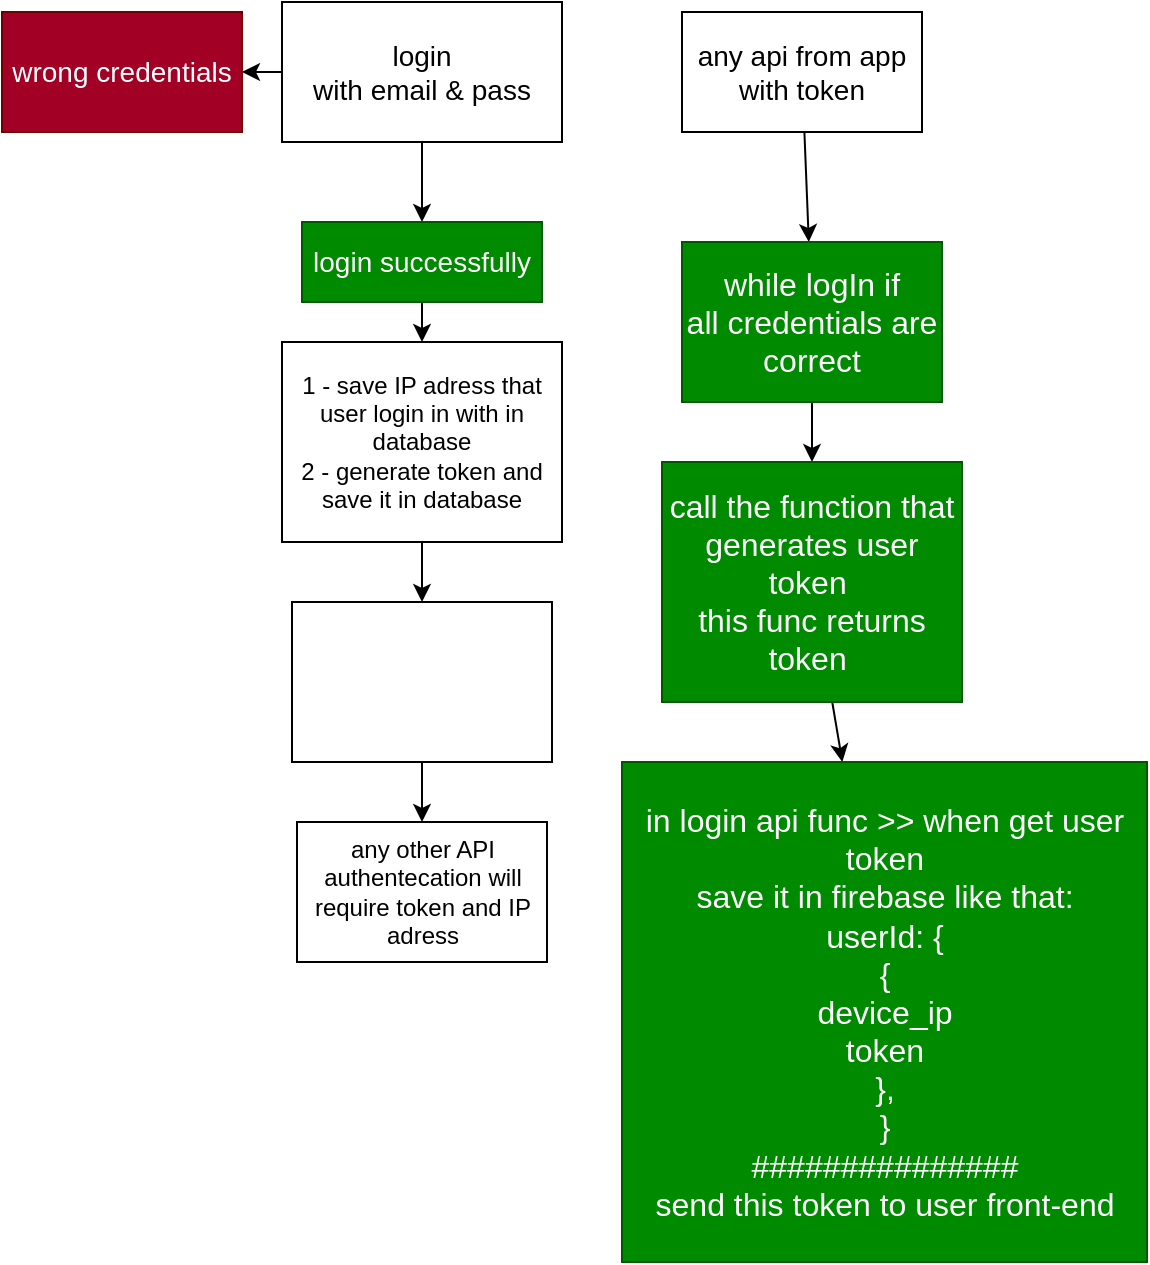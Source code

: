 <mxfile>
    <diagram id="ZV3ijpE8iqyiIdE93A6_" name="Page-1">
        <mxGraphModel dx="771" dy="585" grid="1" gridSize="10" guides="1" tooltips="1" connect="1" arrows="1" fold="1" page="1" pageScale="1" pageWidth="850" pageHeight="1100" math="0" shadow="0">
            <root>
                <mxCell id="0"/>
                <mxCell id="1" parent="0"/>
                <mxCell id="4" value="" style="edgeStyle=none;html=1;fontSize=14;" parent="1" source="2" target="3" edge="1">
                    <mxGeometry relative="1" as="geometry"/>
                </mxCell>
                <mxCell id="6" value="" style="edgeStyle=none;html=1;fontSize=14;" parent="1" source="2" target="5" edge="1">
                    <mxGeometry relative="1" as="geometry"/>
                </mxCell>
                <mxCell id="2" value="&lt;font style=&quot;font-size: 14px;&quot;&gt;login&lt;br&gt;with email &amp;amp; pass&lt;/font&gt;" style="rounded=0;whiteSpace=wrap;html=1;" parent="1" vertex="1">
                    <mxGeometry x="150" y="10" width="140" height="70" as="geometry"/>
                </mxCell>
                <mxCell id="3" value="&lt;font style=&quot;font-size: 14px;&quot;&gt;wrong credentials&lt;/font&gt;" style="whiteSpace=wrap;html=1;rounded=0;fillColor=#a20025;fontColor=#ffffff;strokeColor=#6F0000;" parent="1" vertex="1">
                    <mxGeometry x="10" y="15" width="120" height="60" as="geometry"/>
                </mxCell>
                <mxCell id="15" value="" style="edgeStyle=none;html=1;fontSize=14;" parent="1" source="5" target="14" edge="1">
                    <mxGeometry relative="1" as="geometry"/>
                </mxCell>
                <mxCell id="5" value="&lt;font style=&quot;font-size: 14px;&quot;&gt;login successfully&lt;br&gt;&lt;/font&gt;" style="whiteSpace=wrap;html=1;rounded=0;fillColor=#008a00;fontColor=#ffffff;strokeColor=#005700;" parent="1" vertex="1">
                    <mxGeometry x="160" y="120" width="120" height="40" as="geometry"/>
                </mxCell>
                <mxCell id="22" value="" style="edgeStyle=none;html=1;fontSize=14;" parent="1" source="14" target="21" edge="1">
                    <mxGeometry relative="1" as="geometry"/>
                </mxCell>
                <mxCell id="14" value="1 - save IP adress that user login in with in database&lt;br&gt;2 - generate token and save it in database" style="whiteSpace=wrap;html=1;rounded=0;align=center;" parent="1" vertex="1">
                    <mxGeometry x="150" y="180" width="140" height="100" as="geometry"/>
                </mxCell>
                <mxCell id="24" value="" style="edgeStyle=none;html=1;fontSize=14;" parent="1" source="21" target="23" edge="1">
                    <mxGeometry relative="1" as="geometry"/>
                </mxCell>
                <mxCell id="21" value="&lt;font style=&quot;font-size: 14px;&quot;&gt;&lt;span style=&quot;color: rgb(255, 255, 255); font-family: Helvetica; font-style: normal; font-variant-ligatures: normal; font-variant-caps: normal; font-weight: 400; letter-spacing: normal; orphans: 2; text-align: center; text-indent: 0px; text-transform: none; widows: 2; word-spacing: 0px; -webkit-text-stroke-width: 0px; text-decoration-thickness: initial; text-decoration-style: initial; text-decoration-color: initial; float: none; display: inline !important;&quot;&gt;send the token&amp;nbsp;&lt;br&gt;to Front-end or app&lt;/span&gt;&lt;br&gt;&lt;/font&gt;" style="whiteSpace=wrap;html=1;rounded=0;" parent="1" vertex="1">
                    <mxGeometry x="155" y="310" width="130" height="80" as="geometry"/>
                </mxCell>
                <mxCell id="23" value="any other API authentecation will require token and IP adress" style="whiteSpace=wrap;html=1;rounded=0;" parent="1" vertex="1">
                    <mxGeometry x="157.5" y="420" width="125" height="70" as="geometry"/>
                </mxCell>
                <mxCell id="28" value="" style="edgeStyle=none;html=1;fontSize=14;" parent="1" source="26" target="27" edge="1">
                    <mxGeometry relative="1" as="geometry"/>
                </mxCell>
                <mxCell id="26" value="any api from app&lt;br&gt;with token" style="rounded=0;whiteSpace=wrap;html=1;labelBackgroundColor=none;fontSize=14;" parent="1" vertex="1">
                    <mxGeometry x="350" y="15" width="120" height="60" as="geometry"/>
                </mxCell>
                <mxCell id="30" value="" style="edgeStyle=none;html=1;" edge="1" parent="1" source="27" target="29">
                    <mxGeometry relative="1" as="geometry"/>
                </mxCell>
                <mxCell id="27" value="&lt;font style=&quot;font-size: 16px;&quot;&gt;while logIn if all&amp;nbsp;credentials are correct&lt;/font&gt;" style="whiteSpace=wrap;html=1;fontSize=14;rounded=0;labelBackgroundColor=none;fillColor=#008a00;fontColor=#ffffff;strokeColor=#005700;" parent="1" vertex="1">
                    <mxGeometry x="350" y="130" width="130" height="80" as="geometry"/>
                </mxCell>
                <mxCell id="32" value="" style="edgeStyle=none;html=1;fontSize=16;" edge="1" parent="1" source="29" target="31">
                    <mxGeometry relative="1" as="geometry"/>
                </mxCell>
                <mxCell id="29" value="&lt;font style=&quot;font-size: 16px;&quot;&gt;call the function that generates user token&amp;nbsp;&lt;br&gt;this func returns token&amp;nbsp;&lt;br&gt;&lt;/font&gt;" style="whiteSpace=wrap;html=1;fontSize=14;fillColor=#008a00;strokeColor=#005700;fontColor=#ffffff;rounded=0;labelBackgroundColor=none;" vertex="1" parent="1">
                    <mxGeometry x="340" y="240" width="150" height="120" as="geometry"/>
                </mxCell>
                <mxCell id="31" value="&lt;font style=&quot;font-size: 16px;&quot;&gt;in login api func &amp;gt;&amp;gt; when get user token&lt;br&gt;save it in firebase like that:&lt;br&gt;userId: {&lt;br&gt;{&lt;br&gt;device_ip&lt;br&gt;token&lt;br&gt;},&lt;br&gt;}&lt;br&gt;###############&lt;br&gt;send this token to user front-end&lt;br&gt;&lt;/font&gt;" style="whiteSpace=wrap;html=1;fontSize=14;fillColor=#008a00;strokeColor=#005700;fontColor=#ffffff;rounded=0;labelBackgroundColor=none;" vertex="1" parent="1">
                    <mxGeometry x="320" y="390" width="262.5" height="250" as="geometry"/>
                </mxCell>
            </root>
        </mxGraphModel>
    </diagram>
</mxfile>
